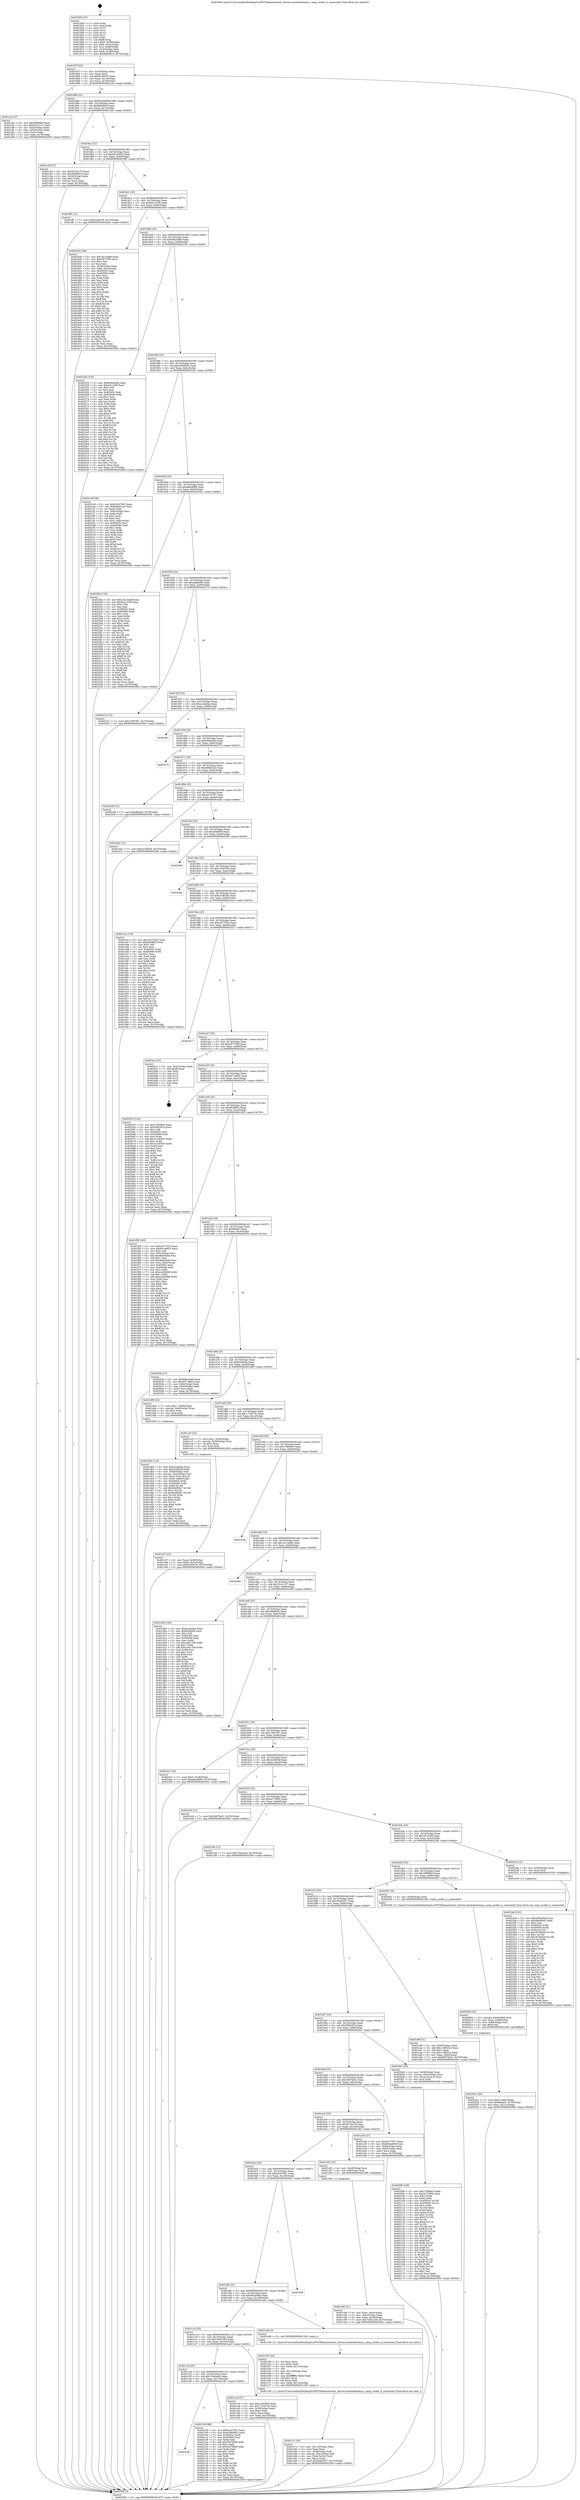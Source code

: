 digraph "0x401850" {
  label = "0x401850 (/mnt/c/Users/mathe/Desktop/tcc/POCII/binaries/extr_darwin-xnubsdnetnecp.c_necp_socket_is_connected_Final-ollvm.out::main(0))"
  labelloc = "t"
  node[shape=record]

  Entry [label="",width=0.3,height=0.3,shape=circle,fillcolor=black,style=filled]
  "0x40187f" [label="{
     0x40187f [23]\l
     | [instrs]\l
     &nbsp;&nbsp;0x40187f \<+3\>: mov -0x70(%rbp),%eax\l
     &nbsp;&nbsp;0x401882 \<+2\>: mov %eax,%ecx\l
     &nbsp;&nbsp;0x401884 \<+6\>: sub $0x81d5b7f5,%ecx\l
     &nbsp;&nbsp;0x40188a \<+3\>: mov %eax,-0x74(%rbp)\l
     &nbsp;&nbsp;0x40188d \<+3\>: mov %ecx,-0x78(%rbp)\l
     &nbsp;&nbsp;0x401890 \<+6\>: je 0000000000401cee \<main+0x49e\>\l
  }"]
  "0x401cee" [label="{
     0x401cee [27]\l
     | [instrs]\l
     &nbsp;&nbsp;0x401cee \<+5\>: mov $0x2f9f89b3,%eax\l
     &nbsp;&nbsp;0x401cf3 \<+5\>: mov $0x23c21c17,%ecx\l
     &nbsp;&nbsp;0x401cf8 \<+3\>: mov -0x5c(%rbp),%edx\l
     &nbsp;&nbsp;0x401cfb \<+3\>: cmp -0x50(%rbp),%edx\l
     &nbsp;&nbsp;0x401cfe \<+3\>: cmovl %ecx,%eax\l
     &nbsp;&nbsp;0x401d01 \<+3\>: mov %eax,-0x70(%rbp)\l
     &nbsp;&nbsp;0x401d04 \<+5\>: jmp 0000000000402594 \<main+0xd44\>\l
  }"]
  "0x401896" [label="{
     0x401896 [22]\l
     | [instrs]\l
     &nbsp;&nbsp;0x401896 \<+5\>: jmp 000000000040189b \<main+0x4b\>\l
     &nbsp;&nbsp;0x40189b \<+3\>: mov -0x74(%rbp),%eax\l
     &nbsp;&nbsp;0x40189e \<+5\>: sub $0x8bfc8916,%eax\l
     &nbsp;&nbsp;0x4018a3 \<+3\>: mov %eax,-0x7c(%rbp)\l
     &nbsp;&nbsp;0x4018a6 \<+6\>: je 0000000000401c50 \<main+0x400\>\l
  }"]
  Exit [label="",width=0.3,height=0.3,shape=circle,fillcolor=black,style=filled,peripheries=2]
  "0x401c50" [label="{
     0x401c50 [27]\l
     | [instrs]\l
     &nbsp;&nbsp;0x401c50 \<+5\>: mov $0x5b73ac79,%eax\l
     &nbsp;&nbsp;0x401c55 \<+5\>: mov $0x26fd9403,%ecx\l
     &nbsp;&nbsp;0x401c5a \<+3\>: mov -0x34(%rbp),%edx\l
     &nbsp;&nbsp;0x401c5d \<+3\>: cmp $0x2,%edx\l
     &nbsp;&nbsp;0x401c60 \<+3\>: cmovne %ecx,%eax\l
     &nbsp;&nbsp;0x401c63 \<+3\>: mov %eax,-0x70(%rbp)\l
     &nbsp;&nbsp;0x401c66 \<+5\>: jmp 0000000000402594 \<main+0xd44\>\l
  }"]
  "0x4018ac" [label="{
     0x4018ac [22]\l
     | [instrs]\l
     &nbsp;&nbsp;0x4018ac \<+5\>: jmp 00000000004018b1 \<main+0x61\>\l
     &nbsp;&nbsp;0x4018b1 \<+3\>: mov -0x74(%rbp),%eax\l
     &nbsp;&nbsp;0x4018b4 \<+5\>: sub $0x9419e420,%eax\l
     &nbsp;&nbsp;0x4018b9 \<+3\>: mov %eax,-0x80(%rbp)\l
     &nbsp;&nbsp;0x4018bc \<+6\>: je 0000000000401ff5 \<main+0x7a5\>\l
  }"]
  "0x402594" [label="{
     0x402594 [5]\l
     | [instrs]\l
     &nbsp;&nbsp;0x402594 \<+5\>: jmp 000000000040187f \<main+0x2f\>\l
  }"]
  "0x401850" [label="{
     0x401850 [47]\l
     | [instrs]\l
     &nbsp;&nbsp;0x401850 \<+1\>: push %rbp\l
     &nbsp;&nbsp;0x401851 \<+3\>: mov %rsp,%rbp\l
     &nbsp;&nbsp;0x401854 \<+2\>: push %r15\l
     &nbsp;&nbsp;0x401856 \<+2\>: push %r14\l
     &nbsp;&nbsp;0x401858 \<+2\>: push %r13\l
     &nbsp;&nbsp;0x40185a \<+2\>: push %r12\l
     &nbsp;&nbsp;0x40185c \<+1\>: push %rbx\l
     &nbsp;&nbsp;0x40185d \<+7\>: sub $0xf8,%rsp\l
     &nbsp;&nbsp;0x401864 \<+7\>: movl $0x0,-0x38(%rbp)\l
     &nbsp;&nbsp;0x40186b \<+3\>: mov %edi,-0x3c(%rbp)\l
     &nbsp;&nbsp;0x40186e \<+4\>: mov %rsi,-0x48(%rbp)\l
     &nbsp;&nbsp;0x401872 \<+3\>: mov -0x3c(%rbp),%edi\l
     &nbsp;&nbsp;0x401875 \<+3\>: mov %edi,-0x34(%rbp)\l
     &nbsp;&nbsp;0x401878 \<+7\>: movl $0x8bfc8916,-0x70(%rbp)\l
  }"]
  "0x4022e6" [label="{
     0x4022e6 [152]\l
     | [instrs]\l
     &nbsp;&nbsp;0x4022e6 \<+5\>: mov $0xb094a5bd,%ecx\l
     &nbsp;&nbsp;0x4022eb \<+5\>: mov $0xabaf0e85,%edx\l
     &nbsp;&nbsp;0x4022f0 \<+3\>: mov $0x1,%sil\l
     &nbsp;&nbsp;0x4022f3 \<+8\>: mov 0x40505c,%r8d\l
     &nbsp;&nbsp;0x4022fb \<+8\>: mov 0x405060,%r9d\l
     &nbsp;&nbsp;0x402303 \<+3\>: mov %r8d,%r10d\l
     &nbsp;&nbsp;0x402306 \<+7\>: sub $0xc67b8a5d,%r10d\l
     &nbsp;&nbsp;0x40230d \<+4\>: sub $0x1,%r10d\l
     &nbsp;&nbsp;0x402311 \<+7\>: add $0xc67b8a5d,%r10d\l
     &nbsp;&nbsp;0x402318 \<+4\>: imul %r10d,%r8d\l
     &nbsp;&nbsp;0x40231c \<+4\>: and $0x1,%r8d\l
     &nbsp;&nbsp;0x402320 \<+4\>: cmp $0x0,%r8d\l
     &nbsp;&nbsp;0x402324 \<+4\>: sete %r11b\l
     &nbsp;&nbsp;0x402328 \<+4\>: cmp $0xa,%r9d\l
     &nbsp;&nbsp;0x40232c \<+3\>: setl %bl\l
     &nbsp;&nbsp;0x40232f \<+3\>: mov %r11b,%r14b\l
     &nbsp;&nbsp;0x402332 \<+4\>: xor $0xff,%r14b\l
     &nbsp;&nbsp;0x402336 \<+3\>: mov %bl,%r15b\l
     &nbsp;&nbsp;0x402339 \<+4\>: xor $0xff,%r15b\l
     &nbsp;&nbsp;0x40233d \<+4\>: xor $0x0,%sil\l
     &nbsp;&nbsp;0x402341 \<+3\>: mov %r14b,%r12b\l
     &nbsp;&nbsp;0x402344 \<+4\>: and $0x0,%r12b\l
     &nbsp;&nbsp;0x402348 \<+3\>: and %sil,%r11b\l
     &nbsp;&nbsp;0x40234b \<+3\>: mov %r15b,%r13b\l
     &nbsp;&nbsp;0x40234e \<+4\>: and $0x0,%r13b\l
     &nbsp;&nbsp;0x402352 \<+3\>: and %sil,%bl\l
     &nbsp;&nbsp;0x402355 \<+3\>: or %r11b,%r12b\l
     &nbsp;&nbsp;0x402358 \<+3\>: or %bl,%r13b\l
     &nbsp;&nbsp;0x40235b \<+3\>: xor %r13b,%r12b\l
     &nbsp;&nbsp;0x40235e \<+3\>: or %r15b,%r14b\l
     &nbsp;&nbsp;0x402361 \<+4\>: xor $0xff,%r14b\l
     &nbsp;&nbsp;0x402365 \<+4\>: or $0x0,%sil\l
     &nbsp;&nbsp;0x402369 \<+3\>: and %sil,%r14b\l
     &nbsp;&nbsp;0x40236c \<+3\>: or %r14b,%r12b\l
     &nbsp;&nbsp;0x40236f \<+4\>: test $0x1,%r12b\l
     &nbsp;&nbsp;0x402373 \<+3\>: cmovne %edx,%ecx\l
     &nbsp;&nbsp;0x402376 \<+3\>: mov %ecx,-0x70(%rbp)\l
     &nbsp;&nbsp;0x402379 \<+5\>: jmp 0000000000402594 \<main+0xd44\>\l
  }"]
  "0x401ff5" [label="{
     0x401ff5 [12]\l
     | [instrs]\l
     &nbsp;&nbsp;0x401ff5 \<+7\>: movl $0x81d5b7f5,-0x70(%rbp)\l
     &nbsp;&nbsp;0x401ffc \<+5\>: jmp 0000000000402594 \<main+0xd44\>\l
  }"]
  "0x4018c2" [label="{
     0x4018c2 [25]\l
     | [instrs]\l
     &nbsp;&nbsp;0x4018c2 \<+5\>: jmp 00000000004018c7 \<main+0x77\>\l
     &nbsp;&nbsp;0x4018c7 \<+3\>: mov -0x74(%rbp),%eax\l
     &nbsp;&nbsp;0x4018ca \<+5\>: sub $0x9a2151f9,%eax\l
     &nbsp;&nbsp;0x4018cf \<+6\>: mov %eax,-0x84(%rbp)\l
     &nbsp;&nbsp;0x4018d5 \<+6\>: je 0000000000402440 \<main+0xbf0\>\l
  }"]
  "0x401c46" [label="{
     0x401c46\l
  }", style=dashed]
  "0x402440" [label="{
     0x402440 [140]\l
     | [instrs]\l
     &nbsp;&nbsp;0x402440 \<+5\>: mov $0x1bc14dd8,%eax\l
     &nbsp;&nbsp;0x402445 \<+5\>: mov $0xcf577599,%ecx\l
     &nbsp;&nbsp;0x40244a \<+2\>: mov $0x1,%dl\l
     &nbsp;&nbsp;0x40244c \<+2\>: xor %esi,%esi\l
     &nbsp;&nbsp;0x40244e \<+3\>: mov -0x38(%rbp),%edi\l
     &nbsp;&nbsp;0x402451 \<+3\>: mov %edi,-0x2c(%rbp)\l
     &nbsp;&nbsp;0x402454 \<+7\>: mov 0x40505c,%edi\l
     &nbsp;&nbsp;0x40245b \<+8\>: mov 0x405060,%r8d\l
     &nbsp;&nbsp;0x402463 \<+3\>: sub $0x1,%esi\l
     &nbsp;&nbsp;0x402466 \<+3\>: mov %edi,%r9d\l
     &nbsp;&nbsp;0x402469 \<+3\>: add %esi,%r9d\l
     &nbsp;&nbsp;0x40246c \<+4\>: imul %r9d,%edi\l
     &nbsp;&nbsp;0x402470 \<+3\>: and $0x1,%edi\l
     &nbsp;&nbsp;0x402473 \<+3\>: cmp $0x0,%edi\l
     &nbsp;&nbsp;0x402476 \<+4\>: sete %r10b\l
     &nbsp;&nbsp;0x40247a \<+4\>: cmp $0xa,%r8d\l
     &nbsp;&nbsp;0x40247e \<+4\>: setl %r11b\l
     &nbsp;&nbsp;0x402482 \<+3\>: mov %r10b,%bl\l
     &nbsp;&nbsp;0x402485 \<+3\>: xor $0xff,%bl\l
     &nbsp;&nbsp;0x402488 \<+3\>: mov %r11b,%r14b\l
     &nbsp;&nbsp;0x40248b \<+4\>: xor $0xff,%r14b\l
     &nbsp;&nbsp;0x40248f \<+3\>: xor $0x0,%dl\l
     &nbsp;&nbsp;0x402492 \<+3\>: mov %bl,%r15b\l
     &nbsp;&nbsp;0x402495 \<+4\>: and $0x0,%r15b\l
     &nbsp;&nbsp;0x402499 \<+3\>: and %dl,%r10b\l
     &nbsp;&nbsp;0x40249c \<+3\>: mov %r14b,%r12b\l
     &nbsp;&nbsp;0x40249f \<+4\>: and $0x0,%r12b\l
     &nbsp;&nbsp;0x4024a3 \<+3\>: and %dl,%r11b\l
     &nbsp;&nbsp;0x4024a6 \<+3\>: or %r10b,%r15b\l
     &nbsp;&nbsp;0x4024a9 \<+3\>: or %r11b,%r12b\l
     &nbsp;&nbsp;0x4024ac \<+3\>: xor %r12b,%r15b\l
     &nbsp;&nbsp;0x4024af \<+3\>: or %r14b,%bl\l
     &nbsp;&nbsp;0x4024b2 \<+3\>: xor $0xff,%bl\l
     &nbsp;&nbsp;0x4024b5 \<+3\>: or $0x0,%dl\l
     &nbsp;&nbsp;0x4024b8 \<+2\>: and %dl,%bl\l
     &nbsp;&nbsp;0x4024ba \<+3\>: or %bl,%r15b\l
     &nbsp;&nbsp;0x4024bd \<+4\>: test $0x1,%r15b\l
     &nbsp;&nbsp;0x4024c1 \<+3\>: cmovne %ecx,%eax\l
     &nbsp;&nbsp;0x4024c4 \<+3\>: mov %eax,-0x70(%rbp)\l
     &nbsp;&nbsp;0x4024c7 \<+5\>: jmp 0000000000402594 \<main+0xd44\>\l
  }"]
  "0x4018db" [label="{
     0x4018db [25]\l
     | [instrs]\l
     &nbsp;&nbsp;0x4018db \<+5\>: jmp 00000000004018e0 \<main+0x90\>\l
     &nbsp;&nbsp;0x4018e0 \<+3\>: mov -0x74(%rbp),%eax\l
     &nbsp;&nbsp;0x4018e3 \<+5\>: sub $0x9dbc4e9d,%eax\l
     &nbsp;&nbsp;0x4018e8 \<+6\>: mov %eax,-0x88(%rbp)\l
     &nbsp;&nbsp;0x4018ee \<+6\>: je 0000000000402254 \<main+0xa04\>\l
  }"]
  "0x402190" [label="{
     0x402190 [88]\l
     | [instrs]\l
     &nbsp;&nbsp;0x402190 \<+5\>: mov $0x62c47801,%eax\l
     &nbsp;&nbsp;0x402195 \<+5\>: mov $0xa3069002,%ecx\l
     &nbsp;&nbsp;0x40219a \<+7\>: mov 0x40505c,%edx\l
     &nbsp;&nbsp;0x4021a1 \<+7\>: mov 0x405060,%esi\l
     &nbsp;&nbsp;0x4021a8 \<+2\>: mov %edx,%edi\l
     &nbsp;&nbsp;0x4021aa \<+6\>: add $0x33e76849,%edi\l
     &nbsp;&nbsp;0x4021b0 \<+3\>: sub $0x1,%edi\l
     &nbsp;&nbsp;0x4021b3 \<+6\>: sub $0x33e76849,%edi\l
     &nbsp;&nbsp;0x4021b9 \<+3\>: imul %edi,%edx\l
     &nbsp;&nbsp;0x4021bc \<+3\>: and $0x1,%edx\l
     &nbsp;&nbsp;0x4021bf \<+3\>: cmp $0x0,%edx\l
     &nbsp;&nbsp;0x4021c2 \<+4\>: sete %r8b\l
     &nbsp;&nbsp;0x4021c6 \<+3\>: cmp $0xa,%esi\l
     &nbsp;&nbsp;0x4021c9 \<+4\>: setl %r9b\l
     &nbsp;&nbsp;0x4021cd \<+3\>: mov %r8b,%r10b\l
     &nbsp;&nbsp;0x4021d0 \<+3\>: and %r9b,%r10b\l
     &nbsp;&nbsp;0x4021d3 \<+3\>: xor %r9b,%r8b\l
     &nbsp;&nbsp;0x4021d6 \<+3\>: or %r8b,%r10b\l
     &nbsp;&nbsp;0x4021d9 \<+4\>: test $0x1,%r10b\l
     &nbsp;&nbsp;0x4021dd \<+3\>: cmovne %ecx,%eax\l
     &nbsp;&nbsp;0x4021e0 \<+3\>: mov %eax,-0x70(%rbp)\l
     &nbsp;&nbsp;0x4021e3 \<+5\>: jmp 0000000000402594 \<main+0xd44\>\l
  }"]
  "0x402254" [label="{
     0x402254 [134]\l
     | [instrs]\l
     &nbsp;&nbsp;0x402254 \<+5\>: mov $0xb094a5bd,%eax\l
     &nbsp;&nbsp;0x402259 \<+5\>: mov $0x2f1c346f,%ecx\l
     &nbsp;&nbsp;0x40225e \<+2\>: mov $0x1,%dl\l
     &nbsp;&nbsp;0x402260 \<+2\>: xor %esi,%esi\l
     &nbsp;&nbsp;0x402262 \<+7\>: mov 0x40505c,%edi\l
     &nbsp;&nbsp;0x402269 \<+8\>: mov 0x405060,%r8d\l
     &nbsp;&nbsp;0x402271 \<+3\>: sub $0x1,%esi\l
     &nbsp;&nbsp;0x402274 \<+3\>: mov %edi,%r9d\l
     &nbsp;&nbsp;0x402277 \<+3\>: add %esi,%r9d\l
     &nbsp;&nbsp;0x40227a \<+4\>: imul %r9d,%edi\l
     &nbsp;&nbsp;0x40227e \<+3\>: and $0x1,%edi\l
     &nbsp;&nbsp;0x402281 \<+3\>: cmp $0x0,%edi\l
     &nbsp;&nbsp;0x402284 \<+4\>: sete %r10b\l
     &nbsp;&nbsp;0x402288 \<+4\>: cmp $0xa,%r8d\l
     &nbsp;&nbsp;0x40228c \<+4\>: setl %r11b\l
     &nbsp;&nbsp;0x402290 \<+3\>: mov %r10b,%bl\l
     &nbsp;&nbsp;0x402293 \<+3\>: xor $0xff,%bl\l
     &nbsp;&nbsp;0x402296 \<+3\>: mov %r11b,%r14b\l
     &nbsp;&nbsp;0x402299 \<+4\>: xor $0xff,%r14b\l
     &nbsp;&nbsp;0x40229d \<+3\>: xor $0x0,%dl\l
     &nbsp;&nbsp;0x4022a0 \<+3\>: mov %bl,%r15b\l
     &nbsp;&nbsp;0x4022a3 \<+4\>: and $0x0,%r15b\l
     &nbsp;&nbsp;0x4022a7 \<+3\>: and %dl,%r10b\l
     &nbsp;&nbsp;0x4022aa \<+3\>: mov %r14b,%r12b\l
     &nbsp;&nbsp;0x4022ad \<+4\>: and $0x0,%r12b\l
     &nbsp;&nbsp;0x4022b1 \<+3\>: and %dl,%r11b\l
     &nbsp;&nbsp;0x4022b4 \<+3\>: or %r10b,%r15b\l
     &nbsp;&nbsp;0x4022b7 \<+3\>: or %r11b,%r12b\l
     &nbsp;&nbsp;0x4022ba \<+3\>: xor %r12b,%r15b\l
     &nbsp;&nbsp;0x4022bd \<+3\>: or %r14b,%bl\l
     &nbsp;&nbsp;0x4022c0 \<+3\>: xor $0xff,%bl\l
     &nbsp;&nbsp;0x4022c3 \<+3\>: or $0x0,%dl\l
     &nbsp;&nbsp;0x4022c6 \<+2\>: and %dl,%bl\l
     &nbsp;&nbsp;0x4022c8 \<+3\>: or %bl,%r15b\l
     &nbsp;&nbsp;0x4022cb \<+4\>: test $0x1,%r15b\l
     &nbsp;&nbsp;0x4022cf \<+3\>: cmovne %ecx,%eax\l
     &nbsp;&nbsp;0x4022d2 \<+3\>: mov %eax,-0x70(%rbp)\l
     &nbsp;&nbsp;0x4022d5 \<+5\>: jmp 0000000000402594 \<main+0xd44\>\l
  }"]
  "0x4018f4" [label="{
     0x4018f4 [25]\l
     | [instrs]\l
     &nbsp;&nbsp;0x4018f4 \<+5\>: jmp 00000000004018f9 \<main+0xa9\>\l
     &nbsp;&nbsp;0x4018f9 \<+3\>: mov -0x74(%rbp),%eax\l
     &nbsp;&nbsp;0x4018fc \<+5\>: sub $0xa3069002,%eax\l
     &nbsp;&nbsp;0x401901 \<+6\>: mov %eax,-0x8c(%rbp)\l
     &nbsp;&nbsp;0x401907 \<+6\>: je 00000000004021e8 \<main+0x998\>\l
  }"]
  "0x4020f9" [label="{
     0x4020f9 [139]\l
     | [instrs]\l
     &nbsp;&nbsp;0x4020f9 \<+5\>: mov $0x17fb96e3,%edx\l
     &nbsp;&nbsp;0x4020fe \<+5\>: mov $0x2e77695c,%esi\l
     &nbsp;&nbsp;0x402103 \<+3\>: mov $0x1,%r8b\l
     &nbsp;&nbsp;0x402106 \<+3\>: xor %r9d,%r9d\l
     &nbsp;&nbsp;0x402109 \<+8\>: mov 0x40505c,%r10d\l
     &nbsp;&nbsp;0x402111 \<+8\>: mov 0x405060,%r11d\l
     &nbsp;&nbsp;0x402119 \<+4\>: sub $0x1,%r9d\l
     &nbsp;&nbsp;0x40211d \<+3\>: mov %r10d,%ebx\l
     &nbsp;&nbsp;0x402120 \<+3\>: add %r9d,%ebx\l
     &nbsp;&nbsp;0x402123 \<+4\>: imul %ebx,%r10d\l
     &nbsp;&nbsp;0x402127 \<+4\>: and $0x1,%r10d\l
     &nbsp;&nbsp;0x40212b \<+4\>: cmp $0x0,%r10d\l
     &nbsp;&nbsp;0x40212f \<+4\>: sete %r14b\l
     &nbsp;&nbsp;0x402133 \<+4\>: cmp $0xa,%r11d\l
     &nbsp;&nbsp;0x402137 \<+4\>: setl %r15b\l
     &nbsp;&nbsp;0x40213b \<+3\>: mov %r14b,%r12b\l
     &nbsp;&nbsp;0x40213e \<+4\>: xor $0xff,%r12b\l
     &nbsp;&nbsp;0x402142 \<+3\>: mov %r15b,%r13b\l
     &nbsp;&nbsp;0x402145 \<+4\>: xor $0xff,%r13b\l
     &nbsp;&nbsp;0x402149 \<+4\>: xor $0x1,%r8b\l
     &nbsp;&nbsp;0x40214d \<+3\>: mov %r12b,%al\l
     &nbsp;&nbsp;0x402150 \<+2\>: and $0xff,%al\l
     &nbsp;&nbsp;0x402152 \<+3\>: and %r8b,%r14b\l
     &nbsp;&nbsp;0x402155 \<+3\>: mov %r13b,%cl\l
     &nbsp;&nbsp;0x402158 \<+3\>: and $0xff,%cl\l
     &nbsp;&nbsp;0x40215b \<+3\>: and %r8b,%r15b\l
     &nbsp;&nbsp;0x40215e \<+3\>: or %r14b,%al\l
     &nbsp;&nbsp;0x402161 \<+3\>: or %r15b,%cl\l
     &nbsp;&nbsp;0x402164 \<+2\>: xor %cl,%al\l
     &nbsp;&nbsp;0x402166 \<+3\>: or %r13b,%r12b\l
     &nbsp;&nbsp;0x402169 \<+4\>: xor $0xff,%r12b\l
     &nbsp;&nbsp;0x40216d \<+4\>: or $0x1,%r8b\l
     &nbsp;&nbsp;0x402171 \<+3\>: and %r8b,%r12b\l
     &nbsp;&nbsp;0x402174 \<+3\>: or %r12b,%al\l
     &nbsp;&nbsp;0x402177 \<+2\>: test $0x1,%al\l
     &nbsp;&nbsp;0x402179 \<+3\>: cmovne %esi,%edx\l
     &nbsp;&nbsp;0x40217c \<+3\>: mov %edx,-0x70(%rbp)\l
     &nbsp;&nbsp;0x40217f \<+5\>: jmp 0000000000402594 \<main+0xd44\>\l
  }"]
  "0x4021e8" [label="{
     0x4021e8 [96]\l
     | [instrs]\l
     &nbsp;&nbsp;0x4021e8 \<+5\>: mov $0x62c47801,%eax\l
     &nbsp;&nbsp;0x4021ed \<+5\>: mov $0xb66bb1a5,%ecx\l
     &nbsp;&nbsp;0x4021f2 \<+2\>: xor %edx,%edx\l
     &nbsp;&nbsp;0x4021f4 \<+3\>: mov -0x6c(%rbp),%esi\l
     &nbsp;&nbsp;0x4021f7 \<+2\>: mov %edx,%edi\l
     &nbsp;&nbsp;0x4021f9 \<+3\>: sub $0x1,%edi\l
     &nbsp;&nbsp;0x4021fc \<+2\>: sub %edi,%esi\l
     &nbsp;&nbsp;0x4021fe \<+3\>: mov %esi,-0x6c(%rbp)\l
     &nbsp;&nbsp;0x402201 \<+7\>: mov 0x40505c,%esi\l
     &nbsp;&nbsp;0x402208 \<+7\>: mov 0x405060,%edi\l
     &nbsp;&nbsp;0x40220f \<+3\>: sub $0x1,%edx\l
     &nbsp;&nbsp;0x402212 \<+3\>: mov %esi,%r8d\l
     &nbsp;&nbsp;0x402215 \<+3\>: add %edx,%r8d\l
     &nbsp;&nbsp;0x402218 \<+4\>: imul %r8d,%esi\l
     &nbsp;&nbsp;0x40221c \<+3\>: and $0x1,%esi\l
     &nbsp;&nbsp;0x40221f \<+3\>: cmp $0x0,%esi\l
     &nbsp;&nbsp;0x402222 \<+4\>: sete %r9b\l
     &nbsp;&nbsp;0x402226 \<+3\>: cmp $0xa,%edi\l
     &nbsp;&nbsp;0x402229 \<+4\>: setl %r10b\l
     &nbsp;&nbsp;0x40222d \<+3\>: mov %r9b,%r11b\l
     &nbsp;&nbsp;0x402230 \<+3\>: and %r10b,%r11b\l
     &nbsp;&nbsp;0x402233 \<+3\>: xor %r10b,%r9b\l
     &nbsp;&nbsp;0x402236 \<+3\>: or %r9b,%r11b\l
     &nbsp;&nbsp;0x402239 \<+4\>: test $0x1,%r11b\l
     &nbsp;&nbsp;0x40223d \<+3\>: cmovne %ecx,%eax\l
     &nbsp;&nbsp;0x402240 \<+3\>: mov %eax,-0x70(%rbp)\l
     &nbsp;&nbsp;0x402243 \<+5\>: jmp 0000000000402594 \<main+0xd44\>\l
  }"]
  "0x40190d" [label="{
     0x40190d [25]\l
     | [instrs]\l
     &nbsp;&nbsp;0x40190d \<+5\>: jmp 0000000000401912 \<main+0xc2\>\l
     &nbsp;&nbsp;0x401912 \<+3\>: mov -0x74(%rbp),%eax\l
     &nbsp;&nbsp;0x401915 \<+5\>: sub $0xa8ac8999,%eax\l
     &nbsp;&nbsp;0x40191a \<+6\>: mov %eax,-0x90(%rbp)\l
     &nbsp;&nbsp;0x401920 \<+6\>: je 00000000004023ba \<main+0xb6a\>\l
  }"]
  "0x402021" [label="{
     0x402021 [25]\l
     | [instrs]\l
     &nbsp;&nbsp;0x402021 \<+7\>: movl $0x0,-0x6c(%rbp)\l
     &nbsp;&nbsp;0x402028 \<+7\>: movl $0xf6da63,-0x70(%rbp)\l
     &nbsp;&nbsp;0x40202f \<+6\>: mov %eax,-0x11c(%rbp)\l
     &nbsp;&nbsp;0x402035 \<+5\>: jmp 0000000000402594 \<main+0xd44\>\l
  }"]
  "0x4023ba" [label="{
     0x4023ba [134]\l
     | [instrs]\l
     &nbsp;&nbsp;0x4023ba \<+5\>: mov $0x1bc14dd8,%eax\l
     &nbsp;&nbsp;0x4023bf \<+5\>: mov $0x9a2151f9,%ecx\l
     &nbsp;&nbsp;0x4023c4 \<+2\>: mov $0x1,%dl\l
     &nbsp;&nbsp;0x4023c6 \<+2\>: xor %esi,%esi\l
     &nbsp;&nbsp;0x4023c8 \<+7\>: mov 0x40505c,%edi\l
     &nbsp;&nbsp;0x4023cf \<+8\>: mov 0x405060,%r8d\l
     &nbsp;&nbsp;0x4023d7 \<+3\>: sub $0x1,%esi\l
     &nbsp;&nbsp;0x4023da \<+3\>: mov %edi,%r9d\l
     &nbsp;&nbsp;0x4023dd \<+3\>: add %esi,%r9d\l
     &nbsp;&nbsp;0x4023e0 \<+4\>: imul %r9d,%edi\l
     &nbsp;&nbsp;0x4023e4 \<+3\>: and $0x1,%edi\l
     &nbsp;&nbsp;0x4023e7 \<+3\>: cmp $0x0,%edi\l
     &nbsp;&nbsp;0x4023ea \<+4\>: sete %r10b\l
     &nbsp;&nbsp;0x4023ee \<+4\>: cmp $0xa,%r8d\l
     &nbsp;&nbsp;0x4023f2 \<+4\>: setl %r11b\l
     &nbsp;&nbsp;0x4023f6 \<+3\>: mov %r10b,%bl\l
     &nbsp;&nbsp;0x4023f9 \<+3\>: xor $0xff,%bl\l
     &nbsp;&nbsp;0x4023fc \<+3\>: mov %r11b,%r14b\l
     &nbsp;&nbsp;0x4023ff \<+4\>: xor $0xff,%r14b\l
     &nbsp;&nbsp;0x402403 \<+3\>: xor $0x1,%dl\l
     &nbsp;&nbsp;0x402406 \<+3\>: mov %bl,%r15b\l
     &nbsp;&nbsp;0x402409 \<+4\>: and $0xff,%r15b\l
     &nbsp;&nbsp;0x40240d \<+3\>: and %dl,%r10b\l
     &nbsp;&nbsp;0x402410 \<+3\>: mov %r14b,%r12b\l
     &nbsp;&nbsp;0x402413 \<+4\>: and $0xff,%r12b\l
     &nbsp;&nbsp;0x402417 \<+3\>: and %dl,%r11b\l
     &nbsp;&nbsp;0x40241a \<+3\>: or %r10b,%r15b\l
     &nbsp;&nbsp;0x40241d \<+3\>: or %r11b,%r12b\l
     &nbsp;&nbsp;0x402420 \<+3\>: xor %r12b,%r15b\l
     &nbsp;&nbsp;0x402423 \<+3\>: or %r14b,%bl\l
     &nbsp;&nbsp;0x402426 \<+3\>: xor $0xff,%bl\l
     &nbsp;&nbsp;0x402429 \<+3\>: or $0x1,%dl\l
     &nbsp;&nbsp;0x40242c \<+2\>: and %dl,%bl\l
     &nbsp;&nbsp;0x40242e \<+3\>: or %bl,%r15b\l
     &nbsp;&nbsp;0x402431 \<+4\>: test $0x1,%r15b\l
     &nbsp;&nbsp;0x402435 \<+3\>: cmovne %ecx,%eax\l
     &nbsp;&nbsp;0x402438 \<+3\>: mov %eax,-0x70(%rbp)\l
     &nbsp;&nbsp;0x40243b \<+5\>: jmp 0000000000402594 \<main+0xd44\>\l
  }"]
  "0x401926" [label="{
     0x401926 [25]\l
     | [instrs]\l
     &nbsp;&nbsp;0x401926 \<+5\>: jmp 000000000040192b \<main+0xdb\>\l
     &nbsp;&nbsp;0x40192b \<+3\>: mov -0x74(%rbp),%eax\l
     &nbsp;&nbsp;0x40192e \<+5\>: sub $0xabaf0e85,%eax\l
     &nbsp;&nbsp;0x401933 \<+6\>: mov %eax,-0x94(%rbp)\l
     &nbsp;&nbsp;0x401939 \<+6\>: je 000000000040237e \<main+0xb2e\>\l
  }"]
  "0x40200a" [label="{
     0x40200a [23]\l
     | [instrs]\l
     &nbsp;&nbsp;0x40200a \<+10\>: movabs $0x4030b6,%rdi\l
     &nbsp;&nbsp;0x402014 \<+3\>: mov %eax,-0x68(%rbp)\l
     &nbsp;&nbsp;0x402017 \<+3\>: mov -0x68(%rbp),%esi\l
     &nbsp;&nbsp;0x40201a \<+2\>: mov $0x0,%al\l
     &nbsp;&nbsp;0x40201c \<+5\>: call 0000000000401040 \<printf@plt\>\l
     | [calls]\l
     &nbsp;&nbsp;0x401040 \{1\} (unknown)\l
  }"]
  "0x40237e" [label="{
     0x40237e [12]\l
     | [instrs]\l
     &nbsp;&nbsp;0x40237e \<+7\>: movl $0x27b97f67,-0x70(%rbp)\l
     &nbsp;&nbsp;0x402385 \<+5\>: jmp 0000000000402594 \<main+0xd44\>\l
  }"]
  "0x40193f" [label="{
     0x40193f [25]\l
     | [instrs]\l
     &nbsp;&nbsp;0x40193f \<+5\>: jmp 0000000000401944 \<main+0xf4\>\l
     &nbsp;&nbsp;0x401944 \<+3\>: mov -0x74(%rbp),%eax\l
     &nbsp;&nbsp;0x401947 \<+5\>: sub $0xaccda9ae,%eax\l
     &nbsp;&nbsp;0x40194c \<+6\>: mov %eax,-0x98(%rbp)\l
     &nbsp;&nbsp;0x401952 \<+6\>: je 00000000004024e1 \<main+0xc91\>\l
  }"]
  "0x401e7c" [label="{
     0x401e7c [35]\l
     | [instrs]\l
     &nbsp;&nbsp;0x401e7c \<+6\>: mov -0x118(%rbp),%ecx\l
     &nbsp;&nbsp;0x401e82 \<+3\>: imul %eax,%ecx\l
     &nbsp;&nbsp;0x401e85 \<+4\>: mov -0x58(%rbp),%rdi\l
     &nbsp;&nbsp;0x401e89 \<+4\>: movslq -0x5c(%rbp),%r8\l
     &nbsp;&nbsp;0x401e8d \<+4\>: mov (%rdi,%r8,8),%rdi\l
     &nbsp;&nbsp;0x401e91 \<+2\>: mov %ecx,(%rdi)\l
     &nbsp;&nbsp;0x401e93 \<+7\>: movl $0x30a65427,-0x70(%rbp)\l
     &nbsp;&nbsp;0x401e9a \<+5\>: jmp 0000000000402594 \<main+0xd44\>\l
  }"]
  "0x4024e1" [label="{
     0x4024e1\l
  }", style=dashed]
  "0x401958" [label="{
     0x401958 [25]\l
     | [instrs]\l
     &nbsp;&nbsp;0x401958 \<+5\>: jmp 000000000040195d \<main+0x10d\>\l
     &nbsp;&nbsp;0x40195d \<+3\>: mov -0x74(%rbp),%eax\l
     &nbsp;&nbsp;0x401960 \<+5\>: sub $0xb094a5bd,%eax\l
     &nbsp;&nbsp;0x401965 \<+6\>: mov %eax,-0x9c(%rbp)\l
     &nbsp;&nbsp;0x40196b \<+6\>: je 0000000000402575 \<main+0xd25\>\l
  }"]
  "0x401e50" [label="{
     0x401e50 [44]\l
     | [instrs]\l
     &nbsp;&nbsp;0x401e50 \<+2\>: xor %ecx,%ecx\l
     &nbsp;&nbsp;0x401e52 \<+5\>: mov $0x2,%edx\l
     &nbsp;&nbsp;0x401e57 \<+6\>: mov %edx,-0x114(%rbp)\l
     &nbsp;&nbsp;0x401e5d \<+1\>: cltd\l
     &nbsp;&nbsp;0x401e5e \<+6\>: mov -0x114(%rbp),%esi\l
     &nbsp;&nbsp;0x401e64 \<+2\>: idiv %esi\l
     &nbsp;&nbsp;0x401e66 \<+6\>: imul $0xfffffffe,%edx,%edx\l
     &nbsp;&nbsp;0x401e6c \<+3\>: sub $0x1,%ecx\l
     &nbsp;&nbsp;0x401e6f \<+2\>: sub %ecx,%edx\l
     &nbsp;&nbsp;0x401e71 \<+6\>: mov %edx,-0x118(%rbp)\l
     &nbsp;&nbsp;0x401e77 \<+5\>: call 0000000000401160 \<next_i\>\l
     | [calls]\l
     &nbsp;&nbsp;0x401160 \{1\} (/mnt/c/Users/mathe/Desktop/tcc/POCII/binaries/extr_darwin-xnubsdnetnecp.c_necp_socket_is_connected_Final-ollvm.out::next_i)\l
  }"]
  "0x402575" [label="{
     0x402575\l
  }", style=dashed]
  "0x401971" [label="{
     0x401971 [25]\l
     | [instrs]\l
     &nbsp;&nbsp;0x401971 \<+5\>: jmp 0000000000401976 \<main+0x126\>\l
     &nbsp;&nbsp;0x401976 \<+3\>: mov -0x74(%rbp),%eax\l
     &nbsp;&nbsp;0x401979 \<+5\>: sub $0xb66bb1a5,%eax\l
     &nbsp;&nbsp;0x40197e \<+6\>: mov %eax,-0xa0(%rbp)\l
     &nbsp;&nbsp;0x401984 \<+6\>: je 0000000000402248 \<main+0x9f8\>\l
  }"]
  "0x401db0" [label="{
     0x401db0 [116]\l
     | [instrs]\l
     &nbsp;&nbsp;0x401db0 \<+5\>: mov $0xaccda9ae,%ecx\l
     &nbsp;&nbsp;0x401db5 \<+5\>: mov $0x2e36f34f,%edx\l
     &nbsp;&nbsp;0x401dba \<+4\>: mov -0x58(%rbp),%rdi\l
     &nbsp;&nbsp;0x401dbe \<+4\>: movslq -0x5c(%rbp),%rsi\l
     &nbsp;&nbsp;0x401dc2 \<+4\>: mov %rax,(%rdi,%rsi,8)\l
     &nbsp;&nbsp;0x401dc6 \<+7\>: movl $0x0,-0x64(%rbp)\l
     &nbsp;&nbsp;0x401dcd \<+8\>: mov 0x40505c,%r8d\l
     &nbsp;&nbsp;0x401dd5 \<+8\>: mov 0x405060,%r9d\l
     &nbsp;&nbsp;0x401ddd \<+3\>: mov %r8d,%r10d\l
     &nbsp;&nbsp;0x401de0 \<+7\>: add $0xb5af58a7,%r10d\l
     &nbsp;&nbsp;0x401de7 \<+4\>: sub $0x1,%r10d\l
     &nbsp;&nbsp;0x401deb \<+7\>: sub $0xb5af58a7,%r10d\l
     &nbsp;&nbsp;0x401df2 \<+4\>: imul %r10d,%r8d\l
     &nbsp;&nbsp;0x401df6 \<+4\>: and $0x1,%r8d\l
     &nbsp;&nbsp;0x401dfa \<+4\>: cmp $0x0,%r8d\l
     &nbsp;&nbsp;0x401dfe \<+4\>: sete %r11b\l
     &nbsp;&nbsp;0x401e02 \<+4\>: cmp $0xa,%r9d\l
     &nbsp;&nbsp;0x401e06 \<+3\>: setl %bl\l
     &nbsp;&nbsp;0x401e09 \<+3\>: mov %r11b,%r14b\l
     &nbsp;&nbsp;0x401e0c \<+3\>: and %bl,%r14b\l
     &nbsp;&nbsp;0x401e0f \<+3\>: xor %bl,%r11b\l
     &nbsp;&nbsp;0x401e12 \<+3\>: or %r11b,%r14b\l
     &nbsp;&nbsp;0x401e15 \<+4\>: test $0x1,%r14b\l
     &nbsp;&nbsp;0x401e19 \<+3\>: cmovne %edx,%ecx\l
     &nbsp;&nbsp;0x401e1c \<+3\>: mov %ecx,-0x70(%rbp)\l
     &nbsp;&nbsp;0x401e1f \<+5\>: jmp 0000000000402594 \<main+0xd44\>\l
  }"]
  "0x402248" [label="{
     0x402248 [12]\l
     | [instrs]\l
     &nbsp;&nbsp;0x402248 \<+7\>: movl $0xf6da63,-0x70(%rbp)\l
     &nbsp;&nbsp;0x40224f \<+5\>: jmp 0000000000402594 \<main+0xd44\>\l
  }"]
  "0x40198a" [label="{
     0x40198a [25]\l
     | [instrs]\l
     &nbsp;&nbsp;0x40198a \<+5\>: jmp 000000000040198f \<main+0x13f\>\l
     &nbsp;&nbsp;0x40198f \<+3\>: mov -0x74(%rbp),%eax\l
     &nbsp;&nbsp;0x401992 \<+5\>: sub $0xbe737f27,%eax\l
     &nbsp;&nbsp;0x401997 \<+6\>: mov %eax,-0xa4(%rbp)\l
     &nbsp;&nbsp;0x40199d \<+6\>: je 0000000000401ebe \<main+0x66e\>\l
  }"]
  "0x401cd7" [label="{
     0x401cd7 [23]\l
     | [instrs]\l
     &nbsp;&nbsp;0x401cd7 \<+4\>: mov %rax,-0x58(%rbp)\l
     &nbsp;&nbsp;0x401cdb \<+7\>: movl $0x0,-0x5c(%rbp)\l
     &nbsp;&nbsp;0x401ce2 \<+7\>: movl $0x81d5b7f5,-0x70(%rbp)\l
     &nbsp;&nbsp;0x401ce9 \<+5\>: jmp 0000000000402594 \<main+0xd44\>\l
  }"]
  "0x401ebe" [label="{
     0x401ebe [12]\l
     | [instrs]\l
     &nbsp;&nbsp;0x401ebe \<+7\>: movl $0xce1f629a,-0x70(%rbp)\l
     &nbsp;&nbsp;0x401ec5 \<+5\>: jmp 0000000000402594 \<main+0xd44\>\l
  }"]
  "0x4019a3" [label="{
     0x4019a3 [25]\l
     | [instrs]\l
     &nbsp;&nbsp;0x4019a3 \<+5\>: jmp 00000000004019a8 \<main+0x158\>\l
     &nbsp;&nbsp;0x4019a8 \<+3\>: mov -0x74(%rbp),%eax\l
     &nbsp;&nbsp;0x4019ab \<+5\>: sub $0xbefef850,%eax\l
     &nbsp;&nbsp;0x4019b0 \<+6\>: mov %eax,-0xa8(%rbp)\l
     &nbsp;&nbsp;0x4019b6 \<+6\>: je 0000000000402396 \<main+0xb46\>\l
  }"]
  "0x401c2d" [label="{
     0x401c2d [25]\l
     | [instrs]\l
     &nbsp;&nbsp;0x401c2d \<+5\>: jmp 0000000000401c32 \<main+0x3e2\>\l
     &nbsp;&nbsp;0x401c32 \<+3\>: mov -0x74(%rbp),%eax\l
     &nbsp;&nbsp;0x401c35 \<+5\>: sub $0x750a3ad3,%eax\l
     &nbsp;&nbsp;0x401c3a \<+6\>: mov %eax,-0x110(%rbp)\l
     &nbsp;&nbsp;0x401c40 \<+6\>: je 0000000000402190 \<main+0x940\>\l
  }"]
  "0x402396" [label="{
     0x402396\l
  }", style=dashed]
  "0x4019bc" [label="{
     0x4019bc [25]\l
     | [instrs]\l
     &nbsp;&nbsp;0x4019bc \<+5\>: jmp 00000000004019c1 \<main+0x171\>\l
     &nbsp;&nbsp;0x4019c1 \<+3\>: mov -0x74(%rbp),%eax\l
     &nbsp;&nbsp;0x4019c4 \<+5\>: sub $0xc1b53f3d,%eax\l
     &nbsp;&nbsp;0x4019c9 \<+6\>: mov %eax,-0xac(%rbp)\l
     &nbsp;&nbsp;0x4019cf \<+6\>: je 000000000040238a \<main+0xb3a\>\l
  }"]
  "0x401ca5" [label="{
     0x401ca5 [27]\l
     | [instrs]\l
     &nbsp;&nbsp;0x401ca5 \<+5\>: mov $0xc1b53f3d,%eax\l
     &nbsp;&nbsp;0x401caa \<+5\>: mov $0x1732974c,%ecx\l
     &nbsp;&nbsp;0x401caf \<+3\>: mov -0x30(%rbp),%edx\l
     &nbsp;&nbsp;0x401cb2 \<+3\>: cmp $0x0,%edx\l
     &nbsp;&nbsp;0x401cb5 \<+3\>: cmove %ecx,%eax\l
     &nbsp;&nbsp;0x401cb8 \<+3\>: mov %eax,-0x70(%rbp)\l
     &nbsp;&nbsp;0x401cbb \<+5\>: jmp 0000000000402594 \<main+0xd44\>\l
  }"]
  "0x40238a" [label="{
     0x40238a\l
  }", style=dashed]
  "0x4019d5" [label="{
     0x4019d5 [25]\l
     | [instrs]\l
     &nbsp;&nbsp;0x4019d5 \<+5\>: jmp 00000000004019da \<main+0x18a\>\l
     &nbsp;&nbsp;0x4019da \<+3\>: mov -0x74(%rbp),%eax\l
     &nbsp;&nbsp;0x4019dd \<+5\>: sub $0xce1f629a,%eax\l
     &nbsp;&nbsp;0x4019e2 \<+6\>: mov %eax,-0xb0(%rbp)\l
     &nbsp;&nbsp;0x4019e8 \<+6\>: je 0000000000401eca \<main+0x67a\>\l
  }"]
  "0x401c14" [label="{
     0x401c14 [25]\l
     | [instrs]\l
     &nbsp;&nbsp;0x401c14 \<+5\>: jmp 0000000000401c19 \<main+0x3c9\>\l
     &nbsp;&nbsp;0x401c19 \<+3\>: mov -0x74(%rbp),%eax\l
     &nbsp;&nbsp;0x401c1c \<+5\>: sub $0x73d51204,%eax\l
     &nbsp;&nbsp;0x401c21 \<+6\>: mov %eax,-0x10c(%rbp)\l
     &nbsp;&nbsp;0x401c27 \<+6\>: je 0000000000401ca5 \<main+0x455\>\l
  }"]
  "0x401eca" [label="{
     0x401eca [134]\l
     | [instrs]\l
     &nbsp;&nbsp;0x401eca \<+5\>: mov $0xce377d22,%eax\l
     &nbsp;&nbsp;0x401ecf \<+5\>: mov $0xe639ff10,%ecx\l
     &nbsp;&nbsp;0x401ed4 \<+2\>: mov $0x1,%dl\l
     &nbsp;&nbsp;0x401ed6 \<+2\>: xor %esi,%esi\l
     &nbsp;&nbsp;0x401ed8 \<+7\>: mov 0x40505c,%edi\l
     &nbsp;&nbsp;0x401edf \<+8\>: mov 0x405060,%r8d\l
     &nbsp;&nbsp;0x401ee7 \<+3\>: sub $0x1,%esi\l
     &nbsp;&nbsp;0x401eea \<+3\>: mov %edi,%r9d\l
     &nbsp;&nbsp;0x401eed \<+3\>: add %esi,%r9d\l
     &nbsp;&nbsp;0x401ef0 \<+4\>: imul %r9d,%edi\l
     &nbsp;&nbsp;0x401ef4 \<+3\>: and $0x1,%edi\l
     &nbsp;&nbsp;0x401ef7 \<+3\>: cmp $0x0,%edi\l
     &nbsp;&nbsp;0x401efa \<+4\>: sete %r10b\l
     &nbsp;&nbsp;0x401efe \<+4\>: cmp $0xa,%r8d\l
     &nbsp;&nbsp;0x401f02 \<+4\>: setl %r11b\l
     &nbsp;&nbsp;0x401f06 \<+3\>: mov %r10b,%bl\l
     &nbsp;&nbsp;0x401f09 \<+3\>: xor $0xff,%bl\l
     &nbsp;&nbsp;0x401f0c \<+3\>: mov %r11b,%r14b\l
     &nbsp;&nbsp;0x401f0f \<+4\>: xor $0xff,%r14b\l
     &nbsp;&nbsp;0x401f13 \<+3\>: xor $0x1,%dl\l
     &nbsp;&nbsp;0x401f16 \<+3\>: mov %bl,%r15b\l
     &nbsp;&nbsp;0x401f19 \<+4\>: and $0xff,%r15b\l
     &nbsp;&nbsp;0x401f1d \<+3\>: and %dl,%r10b\l
     &nbsp;&nbsp;0x401f20 \<+3\>: mov %r14b,%r12b\l
     &nbsp;&nbsp;0x401f23 \<+4\>: and $0xff,%r12b\l
     &nbsp;&nbsp;0x401f27 \<+3\>: and %dl,%r11b\l
     &nbsp;&nbsp;0x401f2a \<+3\>: or %r10b,%r15b\l
     &nbsp;&nbsp;0x401f2d \<+3\>: or %r11b,%r12b\l
     &nbsp;&nbsp;0x401f30 \<+3\>: xor %r12b,%r15b\l
     &nbsp;&nbsp;0x401f33 \<+3\>: or %r14b,%bl\l
     &nbsp;&nbsp;0x401f36 \<+3\>: xor $0xff,%bl\l
     &nbsp;&nbsp;0x401f39 \<+3\>: or $0x1,%dl\l
     &nbsp;&nbsp;0x401f3c \<+2\>: and %dl,%bl\l
     &nbsp;&nbsp;0x401f3e \<+3\>: or %bl,%r15b\l
     &nbsp;&nbsp;0x401f41 \<+4\>: test $0x1,%r15b\l
     &nbsp;&nbsp;0x401f45 \<+3\>: cmovne %ecx,%eax\l
     &nbsp;&nbsp;0x401f48 \<+3\>: mov %eax,-0x70(%rbp)\l
     &nbsp;&nbsp;0x401f4b \<+5\>: jmp 0000000000402594 \<main+0xd44\>\l
  }"]
  "0x4019ee" [label="{
     0x4019ee [25]\l
     | [instrs]\l
     &nbsp;&nbsp;0x4019ee \<+5\>: jmp 00000000004019f3 \<main+0x1a3\>\l
     &nbsp;&nbsp;0x4019f3 \<+3\>: mov -0x74(%rbp),%eax\l
     &nbsp;&nbsp;0x4019f6 \<+5\>: sub $0xce377d22,%eax\l
     &nbsp;&nbsp;0x4019fb \<+6\>: mov %eax,-0xb4(%rbp)\l
     &nbsp;&nbsp;0x401a01 \<+6\>: je 0000000000402517 \<main+0xcc7\>\l
  }"]
  "0x401e4b" [label="{
     0x401e4b [5]\l
     | [instrs]\l
     &nbsp;&nbsp;0x401e4b \<+5\>: call 0000000000401160 \<next_i\>\l
     | [calls]\l
     &nbsp;&nbsp;0x401160 \{1\} (/mnt/c/Users/mathe/Desktop/tcc/POCII/binaries/extr_darwin-xnubsdnetnecp.c_necp_socket_is_connected_Final-ollvm.out::next_i)\l
  }"]
  "0x402517" [label="{
     0x402517\l
  }", style=dashed]
  "0x401a07" [label="{
     0x401a07 [25]\l
     | [instrs]\l
     &nbsp;&nbsp;0x401a07 \<+5\>: jmp 0000000000401a0c \<main+0x1bc\>\l
     &nbsp;&nbsp;0x401a0c \<+3\>: mov -0x74(%rbp),%eax\l
     &nbsp;&nbsp;0x401a0f \<+5\>: sub $0xcf577599,%eax\l
     &nbsp;&nbsp;0x401a14 \<+6\>: mov %eax,-0xb8(%rbp)\l
     &nbsp;&nbsp;0x401a1a \<+6\>: je 00000000004024cc \<main+0xc7c\>\l
  }"]
  "0x401bfb" [label="{
     0x401bfb [25]\l
     | [instrs]\l
     &nbsp;&nbsp;0x401bfb \<+5\>: jmp 0000000000401c00 \<main+0x3b0\>\l
     &nbsp;&nbsp;0x401c00 \<+3\>: mov -0x74(%rbp),%eax\l
     &nbsp;&nbsp;0x401c03 \<+5\>: sub $0x693ad406,%eax\l
     &nbsp;&nbsp;0x401c08 \<+6\>: mov %eax,-0x108(%rbp)\l
     &nbsp;&nbsp;0x401c0e \<+6\>: je 0000000000401e4b \<main+0x5fb\>\l
  }"]
  "0x4024cc" [label="{
     0x4024cc [21]\l
     | [instrs]\l
     &nbsp;&nbsp;0x4024cc \<+3\>: mov -0x2c(%rbp),%eax\l
     &nbsp;&nbsp;0x4024cf \<+7\>: add $0xf8,%rsp\l
     &nbsp;&nbsp;0x4024d6 \<+1\>: pop %rbx\l
     &nbsp;&nbsp;0x4024d7 \<+2\>: pop %r12\l
     &nbsp;&nbsp;0x4024d9 \<+2\>: pop %r13\l
     &nbsp;&nbsp;0x4024db \<+2\>: pop %r14\l
     &nbsp;&nbsp;0x4024dd \<+2\>: pop %r15\l
     &nbsp;&nbsp;0x4024df \<+1\>: pop %rbp\l
     &nbsp;&nbsp;0x4024e0 \<+1\>: ret\l
  }"]
  "0x401a20" [label="{
     0x401a20 [25]\l
     | [instrs]\l
     &nbsp;&nbsp;0x401a20 \<+5\>: jmp 0000000000401a25 \<main+0x1d5\>\l
     &nbsp;&nbsp;0x401a25 \<+3\>: mov -0x74(%rbp),%eax\l
     &nbsp;&nbsp;0x401a28 \<+5\>: sub $0xd477a862,%eax\l
     &nbsp;&nbsp;0x401a2d \<+6\>: mov %eax,-0xbc(%rbp)\l
     &nbsp;&nbsp;0x401a33 \<+6\>: je 0000000000402055 \<main+0x805\>\l
  }"]
  "0x402556" [label="{
     0x402556\l
  }", style=dashed]
  "0x402055" [label="{
     0x402055 [144]\l
     | [instrs]\l
     &nbsp;&nbsp;0x402055 \<+5\>: mov $0x17fb96e3,%eax\l
     &nbsp;&nbsp;0x40205a \<+5\>: mov $0x38824f7a,%ecx\l
     &nbsp;&nbsp;0x40205f \<+2\>: mov $0x1,%dl\l
     &nbsp;&nbsp;0x402061 \<+7\>: mov 0x40505c,%esi\l
     &nbsp;&nbsp;0x402068 \<+7\>: mov 0x405060,%edi\l
     &nbsp;&nbsp;0x40206f \<+3\>: mov %esi,%r8d\l
     &nbsp;&nbsp;0x402072 \<+7\>: add $0x1e148405,%r8d\l
     &nbsp;&nbsp;0x402079 \<+4\>: sub $0x1,%r8d\l
     &nbsp;&nbsp;0x40207d \<+7\>: sub $0x1e148405,%r8d\l
     &nbsp;&nbsp;0x402084 \<+4\>: imul %r8d,%esi\l
     &nbsp;&nbsp;0x402088 \<+3\>: and $0x1,%esi\l
     &nbsp;&nbsp;0x40208b \<+3\>: cmp $0x0,%esi\l
     &nbsp;&nbsp;0x40208e \<+4\>: sete %r9b\l
     &nbsp;&nbsp;0x402092 \<+3\>: cmp $0xa,%edi\l
     &nbsp;&nbsp;0x402095 \<+4\>: setl %r10b\l
     &nbsp;&nbsp;0x402099 \<+3\>: mov %r9b,%r11b\l
     &nbsp;&nbsp;0x40209c \<+4\>: xor $0xff,%r11b\l
     &nbsp;&nbsp;0x4020a0 \<+3\>: mov %r10b,%bl\l
     &nbsp;&nbsp;0x4020a3 \<+3\>: xor $0xff,%bl\l
     &nbsp;&nbsp;0x4020a6 \<+3\>: xor $0x1,%dl\l
     &nbsp;&nbsp;0x4020a9 \<+3\>: mov %r11b,%r14b\l
     &nbsp;&nbsp;0x4020ac \<+4\>: and $0xff,%r14b\l
     &nbsp;&nbsp;0x4020b0 \<+3\>: and %dl,%r9b\l
     &nbsp;&nbsp;0x4020b3 \<+3\>: mov %bl,%r15b\l
     &nbsp;&nbsp;0x4020b6 \<+4\>: and $0xff,%r15b\l
     &nbsp;&nbsp;0x4020ba \<+3\>: and %dl,%r10b\l
     &nbsp;&nbsp;0x4020bd \<+3\>: or %r9b,%r14b\l
     &nbsp;&nbsp;0x4020c0 \<+3\>: or %r10b,%r15b\l
     &nbsp;&nbsp;0x4020c3 \<+3\>: xor %r15b,%r14b\l
     &nbsp;&nbsp;0x4020c6 \<+3\>: or %bl,%r11b\l
     &nbsp;&nbsp;0x4020c9 \<+4\>: xor $0xff,%r11b\l
     &nbsp;&nbsp;0x4020cd \<+3\>: or $0x1,%dl\l
     &nbsp;&nbsp;0x4020d0 \<+3\>: and %dl,%r11b\l
     &nbsp;&nbsp;0x4020d3 \<+3\>: or %r11b,%r14b\l
     &nbsp;&nbsp;0x4020d6 \<+4\>: test $0x1,%r14b\l
     &nbsp;&nbsp;0x4020da \<+3\>: cmovne %ecx,%eax\l
     &nbsp;&nbsp;0x4020dd \<+3\>: mov %eax,-0x70(%rbp)\l
     &nbsp;&nbsp;0x4020e0 \<+5\>: jmp 0000000000402594 \<main+0xd44\>\l
  }"]
  "0x401a39" [label="{
     0x401a39 [25]\l
     | [instrs]\l
     &nbsp;&nbsp;0x401a39 \<+5\>: jmp 0000000000401a3e \<main+0x1ee\>\l
     &nbsp;&nbsp;0x401a3e \<+3\>: mov -0x74(%rbp),%eax\l
     &nbsp;&nbsp;0x401a41 \<+5\>: sub $0xe639ff10,%eax\l
     &nbsp;&nbsp;0x401a46 \<+6\>: mov %eax,-0xc0(%rbp)\l
     &nbsp;&nbsp;0x401a4c \<+6\>: je 0000000000401f50 \<main+0x700\>\l
  }"]
  "0x401c90" [label="{
     0x401c90 [21]\l
     | [instrs]\l
     &nbsp;&nbsp;0x401c90 \<+3\>: mov %eax,-0x4c(%rbp)\l
     &nbsp;&nbsp;0x401c93 \<+3\>: mov -0x4c(%rbp),%eax\l
     &nbsp;&nbsp;0x401c96 \<+3\>: mov %eax,-0x30(%rbp)\l
     &nbsp;&nbsp;0x401c99 \<+7\>: movl $0x73d51204,-0x70(%rbp)\l
     &nbsp;&nbsp;0x401ca0 \<+5\>: jmp 0000000000402594 \<main+0xd44\>\l
  }"]
  "0x401f50" [label="{
     0x401f50 [165]\l
     | [instrs]\l
     &nbsp;&nbsp;0x401f50 \<+5\>: mov $0xce377d22,%eax\l
     &nbsp;&nbsp;0x401f55 \<+5\>: mov $0x9419e420,%ecx\l
     &nbsp;&nbsp;0x401f5a \<+2\>: mov $0x1,%dl\l
     &nbsp;&nbsp;0x401f5c \<+3\>: mov -0x5c(%rbp),%esi\l
     &nbsp;&nbsp;0x401f5f \<+6\>: add $0xe8d43bdd,%esi\l
     &nbsp;&nbsp;0x401f65 \<+3\>: add $0x1,%esi\l
     &nbsp;&nbsp;0x401f68 \<+6\>: sub $0xe8d43bdd,%esi\l
     &nbsp;&nbsp;0x401f6e \<+3\>: mov %esi,-0x5c(%rbp)\l
     &nbsp;&nbsp;0x401f71 \<+7\>: mov 0x40505c,%esi\l
     &nbsp;&nbsp;0x401f78 \<+7\>: mov 0x405060,%edi\l
     &nbsp;&nbsp;0x401f7f \<+3\>: mov %esi,%r8d\l
     &nbsp;&nbsp;0x401f82 \<+7\>: sub $0xe2c80d96,%r8d\l
     &nbsp;&nbsp;0x401f89 \<+4\>: sub $0x1,%r8d\l
     &nbsp;&nbsp;0x401f8d \<+7\>: add $0xe2c80d96,%r8d\l
     &nbsp;&nbsp;0x401f94 \<+4\>: imul %r8d,%esi\l
     &nbsp;&nbsp;0x401f98 \<+3\>: and $0x1,%esi\l
     &nbsp;&nbsp;0x401f9b \<+3\>: cmp $0x0,%esi\l
     &nbsp;&nbsp;0x401f9e \<+4\>: sete %r9b\l
     &nbsp;&nbsp;0x401fa2 \<+3\>: cmp $0xa,%edi\l
     &nbsp;&nbsp;0x401fa5 \<+4\>: setl %r10b\l
     &nbsp;&nbsp;0x401fa9 \<+3\>: mov %r9b,%r11b\l
     &nbsp;&nbsp;0x401fac \<+4\>: xor $0xff,%r11b\l
     &nbsp;&nbsp;0x401fb0 \<+3\>: mov %r10b,%bl\l
     &nbsp;&nbsp;0x401fb3 \<+3\>: xor $0xff,%bl\l
     &nbsp;&nbsp;0x401fb6 \<+3\>: xor $0x1,%dl\l
     &nbsp;&nbsp;0x401fb9 \<+3\>: mov %r11b,%r14b\l
     &nbsp;&nbsp;0x401fbc \<+4\>: and $0xff,%r14b\l
     &nbsp;&nbsp;0x401fc0 \<+3\>: and %dl,%r9b\l
     &nbsp;&nbsp;0x401fc3 \<+3\>: mov %bl,%r15b\l
     &nbsp;&nbsp;0x401fc6 \<+4\>: and $0xff,%r15b\l
     &nbsp;&nbsp;0x401fca \<+3\>: and %dl,%r10b\l
     &nbsp;&nbsp;0x401fcd \<+3\>: or %r9b,%r14b\l
     &nbsp;&nbsp;0x401fd0 \<+3\>: or %r10b,%r15b\l
     &nbsp;&nbsp;0x401fd3 \<+3\>: xor %r15b,%r14b\l
     &nbsp;&nbsp;0x401fd6 \<+3\>: or %bl,%r11b\l
     &nbsp;&nbsp;0x401fd9 \<+4\>: xor $0xff,%r11b\l
     &nbsp;&nbsp;0x401fdd \<+3\>: or $0x1,%dl\l
     &nbsp;&nbsp;0x401fe0 \<+3\>: and %dl,%r11b\l
     &nbsp;&nbsp;0x401fe3 \<+3\>: or %r11b,%r14b\l
     &nbsp;&nbsp;0x401fe6 \<+4\>: test $0x1,%r14b\l
     &nbsp;&nbsp;0x401fea \<+3\>: cmovne %ecx,%eax\l
     &nbsp;&nbsp;0x401fed \<+3\>: mov %eax,-0x70(%rbp)\l
     &nbsp;&nbsp;0x401ff0 \<+5\>: jmp 0000000000402594 \<main+0xd44\>\l
  }"]
  "0x401a52" [label="{
     0x401a52 [25]\l
     | [instrs]\l
     &nbsp;&nbsp;0x401a52 \<+5\>: jmp 0000000000401a57 \<main+0x207\>\l
     &nbsp;&nbsp;0x401a57 \<+3\>: mov -0x74(%rbp),%eax\l
     &nbsp;&nbsp;0x401a5a \<+5\>: sub $0xf6da63,%eax\l
     &nbsp;&nbsp;0x401a5f \<+6\>: mov %eax,-0xc4(%rbp)\l
     &nbsp;&nbsp;0x401a65 \<+6\>: je 000000000040203a \<main+0x7ea\>\l
  }"]
  "0x401be2" [label="{
     0x401be2 [25]\l
     | [instrs]\l
     &nbsp;&nbsp;0x401be2 \<+5\>: jmp 0000000000401be7 \<main+0x397\>\l
     &nbsp;&nbsp;0x401be7 \<+3\>: mov -0x74(%rbp),%eax\l
     &nbsp;&nbsp;0x401bea \<+5\>: sub $0x62c47801,%eax\l
     &nbsp;&nbsp;0x401bef \<+6\>: mov %eax,-0x104(%rbp)\l
     &nbsp;&nbsp;0x401bf5 \<+6\>: je 0000000000402556 \<main+0xd06\>\l
  }"]
  "0x40203a" [label="{
     0x40203a [27]\l
     | [instrs]\l
     &nbsp;&nbsp;0x40203a \<+5\>: mov $0x9dbc4e9d,%eax\l
     &nbsp;&nbsp;0x40203f \<+5\>: mov $0xd477a862,%ecx\l
     &nbsp;&nbsp;0x402044 \<+3\>: mov -0x6c(%rbp),%edx\l
     &nbsp;&nbsp;0x402047 \<+3\>: cmp -0x50(%rbp),%edx\l
     &nbsp;&nbsp;0x40204a \<+3\>: cmovl %ecx,%eax\l
     &nbsp;&nbsp;0x40204d \<+3\>: mov %eax,-0x70(%rbp)\l
     &nbsp;&nbsp;0x402050 \<+5\>: jmp 0000000000402594 \<main+0xd44\>\l
  }"]
  "0x401a6b" [label="{
     0x401a6b [25]\l
     | [instrs]\l
     &nbsp;&nbsp;0x401a6b \<+5\>: jmp 0000000000401a70 \<main+0x220\>\l
     &nbsp;&nbsp;0x401a70 \<+3\>: mov -0x74(%rbp),%eax\l
     &nbsp;&nbsp;0x401a73 \<+5\>: sub $0xb426e9a,%eax\l
     &nbsp;&nbsp;0x401a78 \<+6\>: mov %eax,-0xc8(%rbp)\l
     &nbsp;&nbsp;0x401a7e \<+6\>: je 0000000000401d99 \<main+0x549\>\l
  }"]
  "0x401c83" [label="{
     0x401c83 [13]\l
     | [instrs]\l
     &nbsp;&nbsp;0x401c83 \<+4\>: mov -0x48(%rbp),%rax\l
     &nbsp;&nbsp;0x401c87 \<+4\>: mov 0x8(%rax),%rdi\l
     &nbsp;&nbsp;0x401c8b \<+5\>: call 0000000000401060 \<atoi@plt\>\l
     | [calls]\l
     &nbsp;&nbsp;0x401060 \{1\} (unknown)\l
  }"]
  "0x401d99" [label="{
     0x401d99 [23]\l
     | [instrs]\l
     &nbsp;&nbsp;0x401d99 \<+7\>: movl $0x1,-0x60(%rbp)\l
     &nbsp;&nbsp;0x401da0 \<+4\>: movslq -0x60(%rbp),%rax\l
     &nbsp;&nbsp;0x401da4 \<+4\>: shl $0x2,%rax\l
     &nbsp;&nbsp;0x401da8 \<+3\>: mov %rax,%rdi\l
     &nbsp;&nbsp;0x401dab \<+5\>: call 0000000000401050 \<malloc@plt\>\l
     | [calls]\l
     &nbsp;&nbsp;0x401050 \{1\} (unknown)\l
  }"]
  "0x401a84" [label="{
     0x401a84 [25]\l
     | [instrs]\l
     &nbsp;&nbsp;0x401a84 \<+5\>: jmp 0000000000401a89 \<main+0x239\>\l
     &nbsp;&nbsp;0x401a89 \<+3\>: mov -0x74(%rbp),%eax\l
     &nbsp;&nbsp;0x401a8c \<+5\>: sub $0x1732974c,%eax\l
     &nbsp;&nbsp;0x401a91 \<+6\>: mov %eax,-0xcc(%rbp)\l
     &nbsp;&nbsp;0x401a97 \<+6\>: je 0000000000401cc0 \<main+0x470\>\l
  }"]
  "0x401bc9" [label="{
     0x401bc9 [25]\l
     | [instrs]\l
     &nbsp;&nbsp;0x401bc9 \<+5\>: jmp 0000000000401bce \<main+0x37e\>\l
     &nbsp;&nbsp;0x401bce \<+3\>: mov -0x74(%rbp),%eax\l
     &nbsp;&nbsp;0x401bd1 \<+5\>: sub $0x5b73ac79,%eax\l
     &nbsp;&nbsp;0x401bd6 \<+6\>: mov %eax,-0x100(%rbp)\l
     &nbsp;&nbsp;0x401bdc \<+6\>: je 0000000000401c83 \<main+0x433\>\l
  }"]
  "0x401cc0" [label="{
     0x401cc0 [23]\l
     | [instrs]\l
     &nbsp;&nbsp;0x401cc0 \<+7\>: movl $0x1,-0x50(%rbp)\l
     &nbsp;&nbsp;0x401cc7 \<+4\>: movslq -0x50(%rbp),%rax\l
     &nbsp;&nbsp;0x401ccb \<+4\>: shl $0x3,%rax\l
     &nbsp;&nbsp;0x401ccf \<+3\>: mov %rax,%rdi\l
     &nbsp;&nbsp;0x401cd2 \<+5\>: call 0000000000401050 \<malloc@plt\>\l
     | [calls]\l
     &nbsp;&nbsp;0x401050 \{1\} (unknown)\l
  }"]
  "0x401a9d" [label="{
     0x401a9d [25]\l
     | [instrs]\l
     &nbsp;&nbsp;0x401a9d \<+5\>: jmp 0000000000401aa2 \<main+0x252\>\l
     &nbsp;&nbsp;0x401aa2 \<+3\>: mov -0x74(%rbp),%eax\l
     &nbsp;&nbsp;0x401aa5 \<+5\>: sub $0x17fb96e3,%eax\l
     &nbsp;&nbsp;0x401aaa \<+6\>: mov %eax,-0xd0(%rbp)\l
     &nbsp;&nbsp;0x401ab0 \<+6\>: je 0000000000402536 \<main+0xce6\>\l
  }"]
  "0x401e30" [label="{
     0x401e30 [27]\l
     | [instrs]\l
     &nbsp;&nbsp;0x401e30 \<+5\>: mov $0xbe737f27,%eax\l
     &nbsp;&nbsp;0x401e35 \<+5\>: mov $0x693ad406,%ecx\l
     &nbsp;&nbsp;0x401e3a \<+3\>: mov -0x64(%rbp),%edx\l
     &nbsp;&nbsp;0x401e3d \<+3\>: cmp -0x60(%rbp),%edx\l
     &nbsp;&nbsp;0x401e40 \<+3\>: cmovl %ecx,%eax\l
     &nbsp;&nbsp;0x401e43 \<+3\>: mov %eax,-0x70(%rbp)\l
     &nbsp;&nbsp;0x401e46 \<+5\>: jmp 0000000000402594 \<main+0xd44\>\l
  }"]
  "0x402536" [label="{
     0x402536\l
  }", style=dashed]
  "0x401ab6" [label="{
     0x401ab6 [25]\l
     | [instrs]\l
     &nbsp;&nbsp;0x401ab6 \<+5\>: jmp 0000000000401abb \<main+0x26b\>\l
     &nbsp;&nbsp;0x401abb \<+3\>: mov -0x74(%rbp),%eax\l
     &nbsp;&nbsp;0x401abe \<+5\>: sub $0x1bc14dd8,%eax\l
     &nbsp;&nbsp;0x401ac3 \<+6\>: mov %eax,-0xd4(%rbp)\l
     &nbsp;&nbsp;0x401ac9 \<+6\>: je 000000000040258d \<main+0xd3d\>\l
  }"]
  "0x401bb0" [label="{
     0x401bb0 [25]\l
     | [instrs]\l
     &nbsp;&nbsp;0x401bb0 \<+5\>: jmp 0000000000401bb5 \<main+0x365\>\l
     &nbsp;&nbsp;0x401bb5 \<+3\>: mov -0x74(%rbp),%eax\l
     &nbsp;&nbsp;0x401bb8 \<+5\>: sub $0x56979a51,%eax\l
     &nbsp;&nbsp;0x401bbd \<+6\>: mov %eax,-0xfc(%rbp)\l
     &nbsp;&nbsp;0x401bc3 \<+6\>: je 0000000000401e30 \<main+0x5e0\>\l
  }"]
  "0x40258d" [label="{
     0x40258d\l
  }", style=dashed]
  "0x401acf" [label="{
     0x401acf [25]\l
     | [instrs]\l
     &nbsp;&nbsp;0x401acf \<+5\>: jmp 0000000000401ad4 \<main+0x284\>\l
     &nbsp;&nbsp;0x401ad4 \<+3\>: mov -0x74(%rbp),%eax\l
     &nbsp;&nbsp;0x401ad7 \<+5\>: sub $0x23c21c17,%eax\l
     &nbsp;&nbsp;0x401adc \<+6\>: mov %eax,-0xd8(%rbp)\l
     &nbsp;&nbsp;0x401ae2 \<+6\>: je 0000000000401d09 \<main+0x4b9\>\l
  }"]
  "0x4020e5" [label="{
     0x4020e5 [20]\l
     | [instrs]\l
     &nbsp;&nbsp;0x4020e5 \<+4\>: mov -0x58(%rbp),%rax\l
     &nbsp;&nbsp;0x4020e9 \<+4\>: movslq -0x6c(%rbp),%rcx\l
     &nbsp;&nbsp;0x4020ed \<+4\>: mov (%rax,%rcx,8),%rax\l
     &nbsp;&nbsp;0x4020f1 \<+3\>: mov %rax,%rdi\l
     &nbsp;&nbsp;0x4020f4 \<+5\>: call 0000000000401030 \<free@plt\>\l
     | [calls]\l
     &nbsp;&nbsp;0x401030 \{1\} (unknown)\l
  }"]
  "0x401d09" [label="{
     0x401d09 [144]\l
     | [instrs]\l
     &nbsp;&nbsp;0x401d09 \<+5\>: mov $0xaccda9ae,%eax\l
     &nbsp;&nbsp;0x401d0e \<+5\>: mov $0xb426e9a,%ecx\l
     &nbsp;&nbsp;0x401d13 \<+2\>: mov $0x1,%dl\l
     &nbsp;&nbsp;0x401d15 \<+7\>: mov 0x40505c,%esi\l
     &nbsp;&nbsp;0x401d1c \<+7\>: mov 0x405060,%edi\l
     &nbsp;&nbsp;0x401d23 \<+3\>: mov %esi,%r8d\l
     &nbsp;&nbsp;0x401d26 \<+7\>: sub $0xcce617b8,%r8d\l
     &nbsp;&nbsp;0x401d2d \<+4\>: sub $0x1,%r8d\l
     &nbsp;&nbsp;0x401d31 \<+7\>: add $0xcce617b8,%r8d\l
     &nbsp;&nbsp;0x401d38 \<+4\>: imul %r8d,%esi\l
     &nbsp;&nbsp;0x401d3c \<+3\>: and $0x1,%esi\l
     &nbsp;&nbsp;0x401d3f \<+3\>: cmp $0x0,%esi\l
     &nbsp;&nbsp;0x401d42 \<+4\>: sete %r9b\l
     &nbsp;&nbsp;0x401d46 \<+3\>: cmp $0xa,%edi\l
     &nbsp;&nbsp;0x401d49 \<+4\>: setl %r10b\l
     &nbsp;&nbsp;0x401d4d \<+3\>: mov %r9b,%r11b\l
     &nbsp;&nbsp;0x401d50 \<+4\>: xor $0xff,%r11b\l
     &nbsp;&nbsp;0x401d54 \<+3\>: mov %r10b,%bl\l
     &nbsp;&nbsp;0x401d57 \<+3\>: xor $0xff,%bl\l
     &nbsp;&nbsp;0x401d5a \<+3\>: xor $0x1,%dl\l
     &nbsp;&nbsp;0x401d5d \<+3\>: mov %r11b,%r14b\l
     &nbsp;&nbsp;0x401d60 \<+4\>: and $0xff,%r14b\l
     &nbsp;&nbsp;0x401d64 \<+3\>: and %dl,%r9b\l
     &nbsp;&nbsp;0x401d67 \<+3\>: mov %bl,%r15b\l
     &nbsp;&nbsp;0x401d6a \<+4\>: and $0xff,%r15b\l
     &nbsp;&nbsp;0x401d6e \<+3\>: and %dl,%r10b\l
     &nbsp;&nbsp;0x401d71 \<+3\>: or %r9b,%r14b\l
     &nbsp;&nbsp;0x401d74 \<+3\>: or %r10b,%r15b\l
     &nbsp;&nbsp;0x401d77 \<+3\>: xor %r15b,%r14b\l
     &nbsp;&nbsp;0x401d7a \<+3\>: or %bl,%r11b\l
     &nbsp;&nbsp;0x401d7d \<+4\>: xor $0xff,%r11b\l
     &nbsp;&nbsp;0x401d81 \<+3\>: or $0x1,%dl\l
     &nbsp;&nbsp;0x401d84 \<+3\>: and %dl,%r11b\l
     &nbsp;&nbsp;0x401d87 \<+3\>: or %r11b,%r14b\l
     &nbsp;&nbsp;0x401d8a \<+4\>: test $0x1,%r14b\l
     &nbsp;&nbsp;0x401d8e \<+3\>: cmovne %ecx,%eax\l
     &nbsp;&nbsp;0x401d91 \<+3\>: mov %eax,-0x70(%rbp)\l
     &nbsp;&nbsp;0x401d94 \<+5\>: jmp 0000000000402594 \<main+0xd44\>\l
  }"]
  "0x401ae8" [label="{
     0x401ae8 [25]\l
     | [instrs]\l
     &nbsp;&nbsp;0x401ae8 \<+5\>: jmp 0000000000401aed \<main+0x29d\>\l
     &nbsp;&nbsp;0x401aed \<+3\>: mov -0x74(%rbp),%eax\l
     &nbsp;&nbsp;0x401af0 \<+5\>: sub $0x26fd9403,%eax\l
     &nbsp;&nbsp;0x401af5 \<+6\>: mov %eax,-0xdc(%rbp)\l
     &nbsp;&nbsp;0x401afb \<+6\>: je 0000000000401c6b \<main+0x41b\>\l
  }"]
  "0x401b97" [label="{
     0x401b97 [25]\l
     | [instrs]\l
     &nbsp;&nbsp;0x401b97 \<+5\>: jmp 0000000000401b9c \<main+0x34c\>\l
     &nbsp;&nbsp;0x401b9c \<+3\>: mov -0x74(%rbp),%eax\l
     &nbsp;&nbsp;0x401b9f \<+5\>: sub $0x38824f7a,%eax\l
     &nbsp;&nbsp;0x401ba4 \<+6\>: mov %eax,-0xf8(%rbp)\l
     &nbsp;&nbsp;0x401baa \<+6\>: je 00000000004020e5 \<main+0x895\>\l
  }"]
  "0x401c6b" [label="{
     0x401c6b\l
  }", style=dashed]
  "0x401b01" [label="{
     0x401b01 [25]\l
     | [instrs]\l
     &nbsp;&nbsp;0x401b01 \<+5\>: jmp 0000000000401b06 \<main+0x2b6\>\l
     &nbsp;&nbsp;0x401b06 \<+3\>: mov -0x74(%rbp),%eax\l
     &nbsp;&nbsp;0x401b09 \<+5\>: sub $0x27b97f67,%eax\l
     &nbsp;&nbsp;0x401b0e \<+6\>: mov %eax,-0xe0(%rbp)\l
     &nbsp;&nbsp;0x401b14 \<+6\>: je 00000000004023a7 \<main+0xb57\>\l
  }"]
  "0x401e9f" [label="{
     0x401e9f [31]\l
     | [instrs]\l
     &nbsp;&nbsp;0x401e9f \<+3\>: mov -0x64(%rbp),%eax\l
     &nbsp;&nbsp;0x401ea2 \<+5\>: add $0x119fd22e,%eax\l
     &nbsp;&nbsp;0x401ea7 \<+3\>: add $0x1,%eax\l
     &nbsp;&nbsp;0x401eaa \<+5\>: sub $0x119fd22e,%eax\l
     &nbsp;&nbsp;0x401eaf \<+3\>: mov %eax,-0x64(%rbp)\l
     &nbsp;&nbsp;0x401eb2 \<+7\>: movl $0x56979a51,-0x70(%rbp)\l
     &nbsp;&nbsp;0x401eb9 \<+5\>: jmp 0000000000402594 \<main+0xd44\>\l
  }"]
  "0x4023a7" [label="{
     0x4023a7 [19]\l
     | [instrs]\l
     &nbsp;&nbsp;0x4023a7 \<+7\>: movl $0x0,-0x38(%rbp)\l
     &nbsp;&nbsp;0x4023ae \<+7\>: movl $0xa8ac8999,-0x70(%rbp)\l
     &nbsp;&nbsp;0x4023b5 \<+5\>: jmp 0000000000402594 \<main+0xd44\>\l
  }"]
  "0x401b1a" [label="{
     0x401b1a [25]\l
     | [instrs]\l
     &nbsp;&nbsp;0x401b1a \<+5\>: jmp 0000000000401b1f \<main+0x2cf\>\l
     &nbsp;&nbsp;0x401b1f \<+3\>: mov -0x74(%rbp),%eax\l
     &nbsp;&nbsp;0x401b22 \<+5\>: sub $0x2e36f34f,%eax\l
     &nbsp;&nbsp;0x401b27 \<+6\>: mov %eax,-0xe4(%rbp)\l
     &nbsp;&nbsp;0x401b2d \<+6\>: je 0000000000401e24 \<main+0x5d4\>\l
  }"]
  "0x401b7e" [label="{
     0x401b7e [25]\l
     | [instrs]\l
     &nbsp;&nbsp;0x401b7e \<+5\>: jmp 0000000000401b83 \<main+0x333\>\l
     &nbsp;&nbsp;0x401b83 \<+3\>: mov -0x74(%rbp),%eax\l
     &nbsp;&nbsp;0x401b86 \<+5\>: sub $0x30a65427,%eax\l
     &nbsp;&nbsp;0x401b8b \<+6\>: mov %eax,-0xf4(%rbp)\l
     &nbsp;&nbsp;0x401b91 \<+6\>: je 0000000000401e9f \<main+0x64f\>\l
  }"]
  "0x401e24" [label="{
     0x401e24 [12]\l
     | [instrs]\l
     &nbsp;&nbsp;0x401e24 \<+7\>: movl $0x56979a51,-0x70(%rbp)\l
     &nbsp;&nbsp;0x401e2b \<+5\>: jmp 0000000000402594 \<main+0xd44\>\l
  }"]
  "0x401b33" [label="{
     0x401b33 [25]\l
     | [instrs]\l
     &nbsp;&nbsp;0x401b33 \<+5\>: jmp 0000000000401b38 \<main+0x2e8\>\l
     &nbsp;&nbsp;0x401b38 \<+3\>: mov -0x74(%rbp),%eax\l
     &nbsp;&nbsp;0x401b3b \<+5\>: sub $0x2e77695c,%eax\l
     &nbsp;&nbsp;0x401b40 \<+6\>: mov %eax,-0xe8(%rbp)\l
     &nbsp;&nbsp;0x401b46 \<+6\>: je 0000000000402184 \<main+0x934\>\l
  }"]
  "0x402001" [label="{
     0x402001 [9]\l
     | [instrs]\l
     &nbsp;&nbsp;0x402001 \<+4\>: mov -0x58(%rbp),%rdi\l
     &nbsp;&nbsp;0x402005 \<+5\>: call 00000000004015b0 \<necp_socket_is_connected\>\l
     | [calls]\l
     &nbsp;&nbsp;0x4015b0 \{1\} (/mnt/c/Users/mathe/Desktop/tcc/POCII/binaries/extr_darwin-xnubsdnetnecp.c_necp_socket_is_connected_Final-ollvm.out::necp_socket_is_connected)\l
  }"]
  "0x402184" [label="{
     0x402184 [12]\l
     | [instrs]\l
     &nbsp;&nbsp;0x402184 \<+7\>: movl $0x750a3ad3,-0x70(%rbp)\l
     &nbsp;&nbsp;0x40218b \<+5\>: jmp 0000000000402594 \<main+0xd44\>\l
  }"]
  "0x401b4c" [label="{
     0x401b4c [25]\l
     | [instrs]\l
     &nbsp;&nbsp;0x401b4c \<+5\>: jmp 0000000000401b51 \<main+0x301\>\l
     &nbsp;&nbsp;0x401b51 \<+3\>: mov -0x74(%rbp),%eax\l
     &nbsp;&nbsp;0x401b54 \<+5\>: sub $0x2f1c346f,%eax\l
     &nbsp;&nbsp;0x401b59 \<+6\>: mov %eax,-0xec(%rbp)\l
     &nbsp;&nbsp;0x401b5f \<+6\>: je 00000000004022da \<main+0xa8a\>\l
  }"]
  "0x401b65" [label="{
     0x401b65 [25]\l
     | [instrs]\l
     &nbsp;&nbsp;0x401b65 \<+5\>: jmp 0000000000401b6a \<main+0x31a\>\l
     &nbsp;&nbsp;0x401b6a \<+3\>: mov -0x74(%rbp),%eax\l
     &nbsp;&nbsp;0x401b6d \<+5\>: sub $0x2f9f89b3,%eax\l
     &nbsp;&nbsp;0x401b72 \<+6\>: mov %eax,-0xf0(%rbp)\l
     &nbsp;&nbsp;0x401b78 \<+6\>: je 0000000000402001 \<main+0x7b1\>\l
  }"]
  "0x4022da" [label="{
     0x4022da [12]\l
     | [instrs]\l
     &nbsp;&nbsp;0x4022da \<+4\>: mov -0x58(%rbp),%rax\l
     &nbsp;&nbsp;0x4022de \<+3\>: mov %rax,%rdi\l
     &nbsp;&nbsp;0x4022e1 \<+5\>: call 0000000000401030 \<free@plt\>\l
     | [calls]\l
     &nbsp;&nbsp;0x401030 \{1\} (unknown)\l
  }"]
  Entry -> "0x401850" [label=" 1"]
  "0x40187f" -> "0x401cee" [label=" 2"]
  "0x40187f" -> "0x401896" [label=" 31"]
  "0x4024cc" -> Exit [label=" 1"]
  "0x401896" -> "0x401c50" [label=" 1"]
  "0x401896" -> "0x4018ac" [label=" 30"]
  "0x401c50" -> "0x402594" [label=" 1"]
  "0x401850" -> "0x40187f" [label=" 1"]
  "0x402594" -> "0x40187f" [label=" 32"]
  "0x402440" -> "0x402594" [label=" 1"]
  "0x4018ac" -> "0x401ff5" [label=" 1"]
  "0x4018ac" -> "0x4018c2" [label=" 29"]
  "0x4023ba" -> "0x402594" [label=" 1"]
  "0x4018c2" -> "0x402440" [label=" 1"]
  "0x4018c2" -> "0x4018db" [label=" 28"]
  "0x4023a7" -> "0x402594" [label=" 1"]
  "0x4018db" -> "0x402254" [label=" 1"]
  "0x4018db" -> "0x4018f4" [label=" 27"]
  "0x40237e" -> "0x402594" [label=" 1"]
  "0x4018f4" -> "0x4021e8" [label=" 1"]
  "0x4018f4" -> "0x40190d" [label=" 26"]
  "0x4022da" -> "0x4022e6" [label=" 1"]
  "0x40190d" -> "0x4023ba" [label=" 1"]
  "0x40190d" -> "0x401926" [label=" 25"]
  "0x402254" -> "0x402594" [label=" 1"]
  "0x401926" -> "0x40237e" [label=" 1"]
  "0x401926" -> "0x40193f" [label=" 24"]
  "0x402248" -> "0x402594" [label=" 1"]
  "0x40193f" -> "0x4024e1" [label=" 0"]
  "0x40193f" -> "0x401958" [label=" 24"]
  "0x4021e8" -> "0x402594" [label=" 1"]
  "0x401958" -> "0x402575" [label=" 0"]
  "0x401958" -> "0x401971" [label=" 24"]
  "0x402190" -> "0x402594" [label=" 1"]
  "0x401971" -> "0x402248" [label=" 1"]
  "0x401971" -> "0x40198a" [label=" 23"]
  "0x401c2d" -> "0x401c46" [label=" 0"]
  "0x40198a" -> "0x401ebe" [label=" 1"]
  "0x40198a" -> "0x4019a3" [label=" 22"]
  "0x401c2d" -> "0x402190" [label=" 1"]
  "0x4019a3" -> "0x402396" [label=" 0"]
  "0x4019a3" -> "0x4019bc" [label=" 22"]
  "0x4022e6" -> "0x402594" [label=" 1"]
  "0x4019bc" -> "0x40238a" [label=" 0"]
  "0x4019bc" -> "0x4019d5" [label=" 22"]
  "0x402184" -> "0x402594" [label=" 1"]
  "0x4019d5" -> "0x401eca" [label=" 1"]
  "0x4019d5" -> "0x4019ee" [label=" 21"]
  "0x4020e5" -> "0x4020f9" [label=" 1"]
  "0x4019ee" -> "0x402517" [label=" 0"]
  "0x4019ee" -> "0x401a07" [label=" 21"]
  "0x402055" -> "0x402594" [label=" 1"]
  "0x401a07" -> "0x4024cc" [label=" 1"]
  "0x401a07" -> "0x401a20" [label=" 20"]
  "0x402021" -> "0x402594" [label=" 1"]
  "0x401a20" -> "0x402055" [label=" 1"]
  "0x401a20" -> "0x401a39" [label=" 19"]
  "0x40200a" -> "0x402021" [label=" 1"]
  "0x401a39" -> "0x401f50" [label=" 1"]
  "0x401a39" -> "0x401a52" [label=" 18"]
  "0x401ff5" -> "0x402594" [label=" 1"]
  "0x401a52" -> "0x40203a" [label=" 2"]
  "0x401a52" -> "0x401a6b" [label=" 16"]
  "0x401f50" -> "0x402594" [label=" 1"]
  "0x401a6b" -> "0x401d99" [label=" 1"]
  "0x401a6b" -> "0x401a84" [label=" 15"]
  "0x401eca" -> "0x402594" [label=" 1"]
  "0x401a84" -> "0x401cc0" [label=" 1"]
  "0x401a84" -> "0x401a9d" [label=" 14"]
  "0x401e9f" -> "0x402594" [label=" 1"]
  "0x401a9d" -> "0x402536" [label=" 0"]
  "0x401a9d" -> "0x401ab6" [label=" 14"]
  "0x401e7c" -> "0x402594" [label=" 1"]
  "0x401ab6" -> "0x40258d" [label=" 0"]
  "0x401ab6" -> "0x401acf" [label=" 14"]
  "0x401e4b" -> "0x401e50" [label=" 1"]
  "0x401acf" -> "0x401d09" [label=" 1"]
  "0x401acf" -> "0x401ae8" [label=" 13"]
  "0x401e30" -> "0x402594" [label=" 2"]
  "0x401ae8" -> "0x401c6b" [label=" 0"]
  "0x401ae8" -> "0x401b01" [label=" 13"]
  "0x401db0" -> "0x402594" [label=" 1"]
  "0x401b01" -> "0x4023a7" [label=" 1"]
  "0x401b01" -> "0x401b1a" [label=" 12"]
  "0x401d99" -> "0x401db0" [label=" 1"]
  "0x401b1a" -> "0x401e24" [label=" 1"]
  "0x401b1a" -> "0x401b33" [label=" 11"]
  "0x401cee" -> "0x402594" [label=" 2"]
  "0x401b33" -> "0x402184" [label=" 1"]
  "0x401b33" -> "0x401b4c" [label=" 10"]
  "0x401cd7" -> "0x402594" [label=" 1"]
  "0x401b4c" -> "0x4022da" [label=" 1"]
  "0x401b4c" -> "0x401b65" [label=" 9"]
  "0x401cc0" -> "0x401cd7" [label=" 1"]
  "0x401b65" -> "0x402001" [label=" 1"]
  "0x401b65" -> "0x401b7e" [label=" 8"]
  "0x401d09" -> "0x402594" [label=" 1"]
  "0x401b7e" -> "0x401e9f" [label=" 1"]
  "0x401b7e" -> "0x401b97" [label=" 7"]
  "0x401e24" -> "0x402594" [label=" 1"]
  "0x401b97" -> "0x4020e5" [label=" 1"]
  "0x401b97" -> "0x401bb0" [label=" 6"]
  "0x401e50" -> "0x401e7c" [label=" 1"]
  "0x401bb0" -> "0x401e30" [label=" 2"]
  "0x401bb0" -> "0x401bc9" [label=" 4"]
  "0x401ebe" -> "0x402594" [label=" 1"]
  "0x401bc9" -> "0x401c83" [label=" 1"]
  "0x401bc9" -> "0x401be2" [label=" 3"]
  "0x401c83" -> "0x401c90" [label=" 1"]
  "0x401c90" -> "0x402594" [label=" 1"]
  "0x402001" -> "0x40200a" [label=" 1"]
  "0x401be2" -> "0x402556" [label=" 0"]
  "0x401be2" -> "0x401bfb" [label=" 3"]
  "0x40203a" -> "0x402594" [label=" 2"]
  "0x401bfb" -> "0x401e4b" [label=" 1"]
  "0x401bfb" -> "0x401c14" [label=" 2"]
  "0x4020f9" -> "0x402594" [label=" 1"]
  "0x401c14" -> "0x401ca5" [label=" 1"]
  "0x401c14" -> "0x401c2d" [label=" 1"]
  "0x401ca5" -> "0x402594" [label=" 1"]
}
